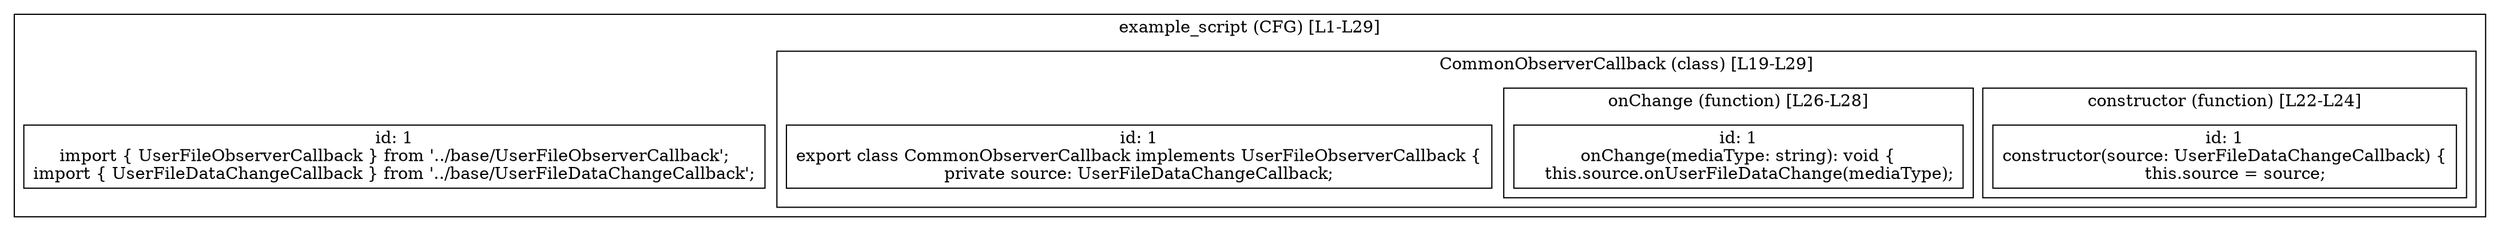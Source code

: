 digraph "40.ts" {
  subgraph "cluster_1" {
    label="example_script (CFG) [L1-L29]";
    node_1_1 [label="id: 1\nimport { UserFileObserverCallback } from '../base/UserFileObserverCallback';
import { UserFileDataChangeCallback } from '../base/UserFileDataChangeCallback';", shape=box];
  subgraph "cluster_2" {
    label="CommonObserverCallback (class) [L19-L29]";
    node_2_1 [label="id: 1\nexport class CommonObserverCallback implements UserFileObserverCallback {
private source: UserFileDataChangeCallback;", shape=box];
  subgraph "cluster_3" {
    label="constructor (function) [L22-L24]";
    node_3_1 [label="id: 1\nconstructor(source: UserFileDataChangeCallback) {
    this.source = source;", shape=box];
  }
  subgraph "cluster_4" {
    label="onChange (function) [L26-L28]";
    node_4_1 [label="id: 1\nonChange(mediaType: string): void {
    this.source.onUserFileDataChange(mediaType);", shape=box];
  }
  }
  }
}